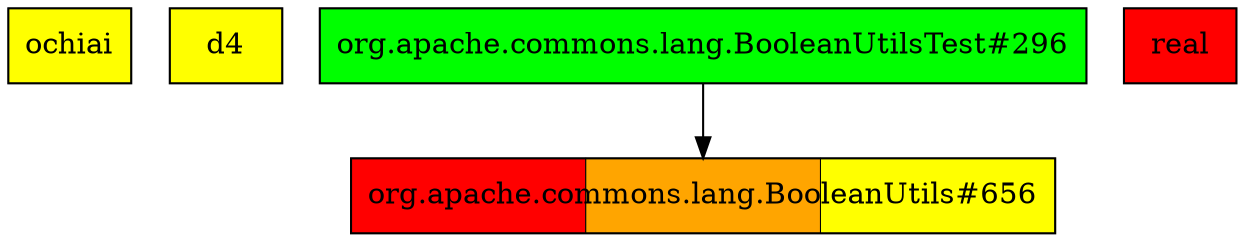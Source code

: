 digraph enhanced {
	"ochiai" [style=striped shape=box fillcolor="yellow"];
	"d4" [style=striped shape=box fillcolor="yellow"];
	"org.apache.commons.lang.BooleanUtils#656" [style=striped shape=box fillcolor="red:orange:yellow"];
	"real" [style=striped shape=box fillcolor="red"];
	"org.apache.commons.lang.BooleanUtilsTest#296" [style=striped shape=box fillcolor="green"];
	"org.apache.commons.lang.BooleanUtilsTest#296" -> "org.apache.commons.lang.BooleanUtils#656";
}

